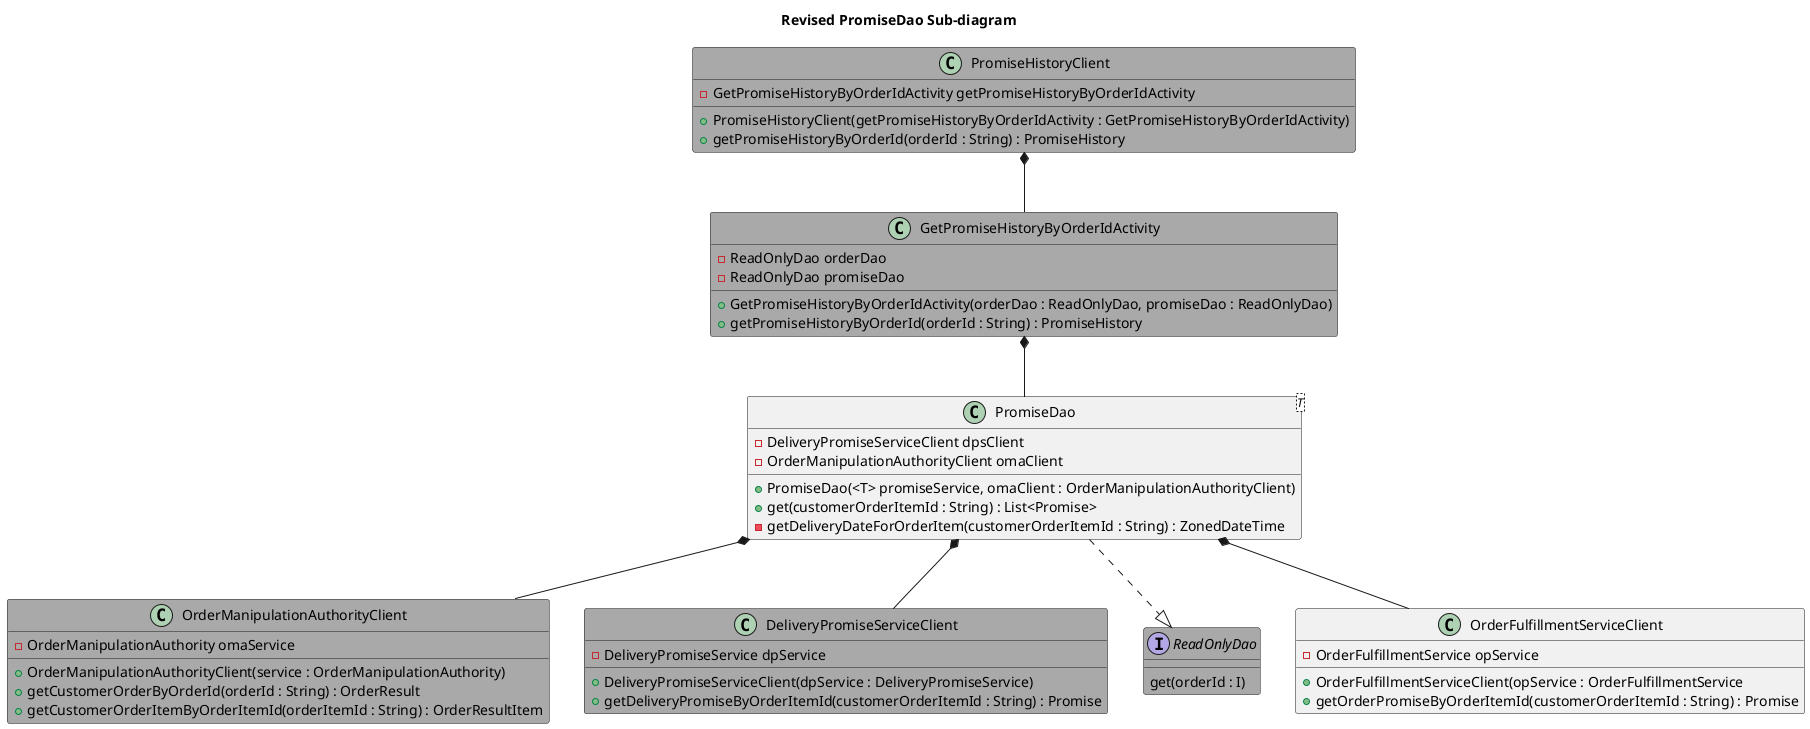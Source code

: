 @startuml
title Revised PromiseDao Sub-diagram

class PromiseHistoryClient #darkgrey {
    -GetPromiseHistoryByOrderIdActivity getPromiseHistoryByOrderIdActivity
    +PromiseHistoryClient(getPromiseHistoryByOrderIdActivity : GetPromiseHistoryByOrderIdActivity)
    +getPromiseHistoryByOrderId(orderId : String) : PromiseHistory
}

class GetPromiseHistoryByOrderIdActivity #darkgrey{
    -ReadOnlyDao orderDao
    -ReadOnlyDao promiseDao
    +GetPromiseHistoryByOrderIdActivity(orderDao : ReadOnlyDao, promiseDao : ReadOnlyDao)
    +getPromiseHistoryByOrderId(orderId : String) : PromiseHistory
}

class PromiseDao<T>{
    -DeliveryPromiseServiceClient dpsClient
    -OrderManipulationAuthorityClient omaClient
    +PromiseDao(<T> promiseService, omaClient : OrderManipulationAuthorityClient)
    +get(customerOrderItemId : String) : List<Promise>
    -getDeliveryDateForOrderItem(customerOrderItemId : String) : ZonedDateTime
}

class OrderManipulationAuthorityClient #darkgrey{
    -OrderManipulationAuthority omaService
    +OrderManipulationAuthorityClient(service : OrderManipulationAuthority)
    +getCustomerOrderByOrderId(orderId : String) : OrderResult
    +getCustomerOrderItemByOrderItemId(orderItemId : String) : OrderResultItem
}

class DeliveryPromiseServiceClient #darkgrey{
    -DeliveryPromiseService dpService
    +DeliveryPromiseServiceClient(dpService : DeliveryPromiseService)
    +getDeliveryPromiseByOrderItemId(customerOrderItemId : String) : Promise
}

interface ReadOnlyDao #darkgrey{
    get(orderId : I)
}

class OrderFulfillmentServiceClient{
    -OrderFulfillmentService opService
    +OrderFulfillmentServiceClient(opService : OrderFulfillmentService
    +getOrderPromiseByOrderItemId(customerOrderItemId : String) : Promise
}

PromiseHistoryClient *-- GetPromiseHistoryByOrderIdActivity
GetPromiseHistoryByOrderIdActivity *-- PromiseDao
PromiseDao *-- OrderManipulationAuthorityClient
PromiseDao *-- DeliveryPromiseServiceClient
PromiseDao *-- OrderFulfillmentServiceClient
PromiseDao ..|> ReadOnlyDao

@enduml